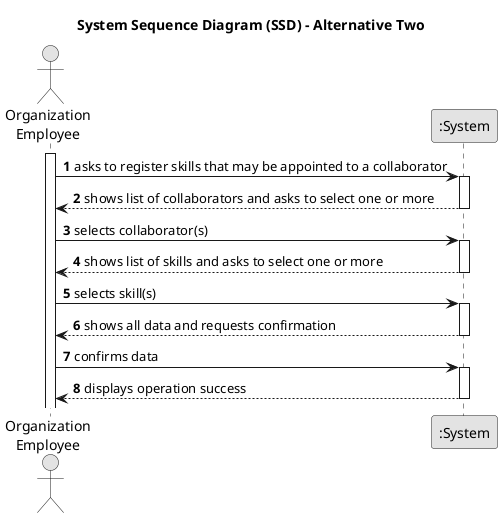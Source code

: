 @startuml
skinparam monochrome true
skinparam packageStyle rectangle
skinparam shadowing false

title System Sequence Diagram (SSD) - Alternative Two

autonumber

actor "Organization\nEmployee" as Employee
participant ":System" as System

activate Employee

    Employee -> System : asks to register skills that may be appointed to a collaborator
    activate System

    System --> Employee : shows list of collaborators and asks to select one or more
    deactivate System

    Employee -> System : selects collaborator(s)
    activate System

    System --> Employee : shows list of skills and asks to select one or more
    deactivate System

    Employee -> System : selects skill(s)
    activate System

    System --> Employee : shows all data and requests confirmation
    deactivate System

    Employee -> System : confirms data
    activate System

    System --> Employee : displays operation success
    deactivate System

@enduml